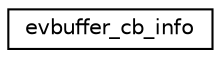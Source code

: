 digraph G
{
  edge [fontname="Helvetica",fontsize="10",labelfontname="Helvetica",labelfontsize="10"];
  node [fontname="Helvetica",fontsize="10",shape=record];
  rankdir="LR";
  Node1 [label="evbuffer_cb_info",height=0.2,width=0.4,color="black", fillcolor="white", style="filled",URL="$structevbuffer__cb__info.html"];
}
